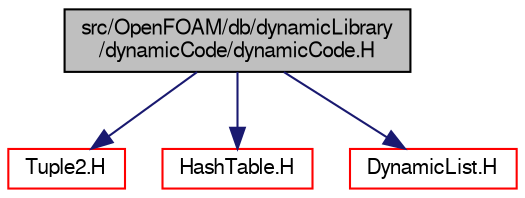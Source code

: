 digraph "src/OpenFOAM/db/dynamicLibrary/dynamicCode/dynamicCode.H"
{
  bgcolor="transparent";
  edge [fontname="FreeSans",fontsize="10",labelfontname="FreeSans",labelfontsize="10"];
  node [fontname="FreeSans",fontsize="10",shape=record];
  Node0 [label="src/OpenFOAM/db/dynamicLibrary\l/dynamicCode/dynamicCode.H",height=0.2,width=0.4,color="black", fillcolor="grey75", style="filled", fontcolor="black"];
  Node0 -> Node1 [color="midnightblue",fontsize="10",style="solid",fontname="FreeSans"];
  Node1 [label="Tuple2.H",height=0.2,width=0.4,color="red",URL="$a12791.html"];
  Node0 -> Node51 [color="midnightblue",fontsize="10",style="solid",fontname="FreeSans"];
  Node51 [label="HashTable.H",height=0.2,width=0.4,color="red",URL="$a08477.html"];
  Node0 -> Node56 [color="midnightblue",fontsize="10",style="solid",fontname="FreeSans"];
  Node56 [label="DynamicList.H",height=0.2,width=0.4,color="red",URL="$a08633.html"];
}
